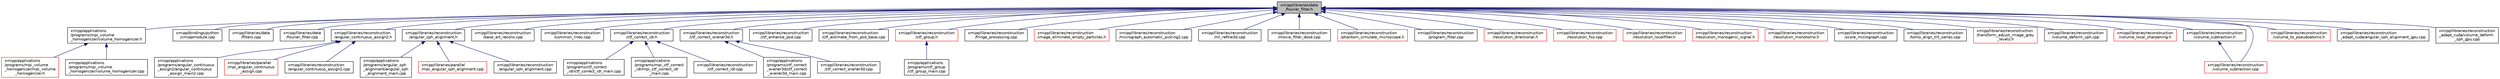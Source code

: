 digraph "xmipp/libraries/data/fourier_filter.h"
{
  edge [fontname="Helvetica",fontsize="10",labelfontname="Helvetica",labelfontsize="10"];
  node [fontname="Helvetica",fontsize="10",shape=record];
  Node87 [label="xmipp/libraries/data\l/fourier_filter.h",height=0.2,width=0.4,color="black", fillcolor="grey75", style="filled", fontcolor="black"];
  Node87 -> Node88 [dir="back",color="midnightblue",fontsize="10",style="solid",fontname="Helvetica"];
  Node88 [label="xmipp/applications\l/programs/mpi_volume\l_homogenizer/volume_homogenizer.h",height=0.2,width=0.4,color="black", fillcolor="white", style="filled",URL="$volume__homogenizer_8h.html"];
  Node88 -> Node89 [dir="back",color="midnightblue",fontsize="10",style="solid",fontname="Helvetica"];
  Node89 [label="xmipp/applications\l/programs/mpi_volume\l_homogenizer/mpi_volume\l_homogenizer.h",height=0.2,width=0.4,color="red", fillcolor="white", style="filled",URL="$mpi__volume__homogenizer_8h.html"];
  Node88 -> Node92 [dir="back",color="midnightblue",fontsize="10",style="solid",fontname="Helvetica"];
  Node92 [label="xmipp/applications\l/programs/mpi_volume\l_homogenizer/volume_homogenizer.cpp",height=0.2,width=0.4,color="black", fillcolor="white", style="filled",URL="$volume__homogenizer_8cpp.html"];
  Node87 -> Node93 [dir="back",color="midnightblue",fontsize="10",style="solid",fontname="Helvetica"];
  Node93 [label="xmipp/bindings/python\l/xmippmodule.cpp",height=0.2,width=0.4,color="black", fillcolor="white", style="filled",URL="$xmippmodule_8cpp.html"];
  Node87 -> Node94 [dir="back",color="midnightblue",fontsize="10",style="solid",fontname="Helvetica"];
  Node94 [label="xmipp/libraries/data\l/filters.cpp",height=0.2,width=0.4,color="black", fillcolor="white", style="filled",URL="$filters_8cpp.html"];
  Node87 -> Node95 [dir="back",color="midnightblue",fontsize="10",style="solid",fontname="Helvetica"];
  Node95 [label="xmipp/libraries/data\l/fourier_filter.cpp",height=0.2,width=0.4,color="black", fillcolor="white", style="filled",URL="$fourier__filter_8cpp.html"];
  Node87 -> Node96 [dir="back",color="midnightblue",fontsize="10",style="solid",fontname="Helvetica"];
  Node96 [label="xmipp/libraries/reconstruction\l/angular_continuous_assign2.h",height=0.2,width=0.4,color="black", fillcolor="white", style="filled",URL="$angular__continuous__assign2_8h.html"];
  Node96 -> Node97 [dir="back",color="midnightblue",fontsize="10",style="solid",fontname="Helvetica"];
  Node97 [label="xmipp/applications\l/programs/angular_continuous\l_assign2/angular_continuous\l_assign_main2.cpp",height=0.2,width=0.4,color="black", fillcolor="white", style="filled",URL="$angular__continuous__assign__main2_8cpp.html"];
  Node96 -> Node98 [dir="back",color="midnightblue",fontsize="10",style="solid",fontname="Helvetica"];
  Node98 [label="xmipp/libraries/parallel\l/mpi_angular_continuous\l_assign.cpp",height=0.2,width=0.4,color="red", fillcolor="white", style="filled",URL="$mpi__angular__continuous__assign_8cpp.html"];
  Node96 -> Node100 [dir="back",color="midnightblue",fontsize="10",style="solid",fontname="Helvetica"];
  Node100 [label="xmipp/libraries/reconstruction\l/angular_continuous_assign2.cpp",height=0.2,width=0.4,color="black", fillcolor="white", style="filled",URL="$angular__continuous__assign2_8cpp.html"];
  Node87 -> Node101 [dir="back",color="midnightblue",fontsize="10",style="solid",fontname="Helvetica"];
  Node101 [label="xmipp/libraries/reconstruction\l/angular_sph_alignment.h",height=0.2,width=0.4,color="black", fillcolor="white", style="filled",URL="$angular__sph__alignment_8h.html"];
  Node101 -> Node102 [dir="back",color="midnightblue",fontsize="10",style="solid",fontname="Helvetica"];
  Node102 [label="xmipp/applications\l/programs/angular_sph\l_alignment/angular_sph\l_alignment_main.cpp",height=0.2,width=0.4,color="black", fillcolor="white", style="filled",URL="$angular__sph__alignment__main_8cpp.html"];
  Node101 -> Node103 [dir="back",color="midnightblue",fontsize="10",style="solid",fontname="Helvetica"];
  Node103 [label="xmipp/libraries/parallel\l/mpi_angular_sph_alignment.cpp",height=0.2,width=0.4,color="red", fillcolor="white", style="filled",URL="$mpi__angular__sph__alignment_8cpp.html"];
  Node101 -> Node105 [dir="back",color="midnightblue",fontsize="10",style="solid",fontname="Helvetica"];
  Node105 [label="xmipp/libraries/reconstruction\l/angular_sph_alignment.cpp",height=0.2,width=0.4,color="black", fillcolor="white", style="filled",URL="$angular__sph__alignment_8cpp.html"];
  Node87 -> Node106 [dir="back",color="midnightblue",fontsize="10",style="solid",fontname="Helvetica"];
  Node106 [label="xmipp/libraries/reconstruction\l/base_art_recons.cpp",height=0.2,width=0.4,color="black", fillcolor="white", style="filled",URL="$base__art__recons_8cpp.html"];
  Node87 -> Node107 [dir="back",color="midnightblue",fontsize="10",style="solid",fontname="Helvetica"];
  Node107 [label="xmipp/libraries/reconstruction\l/common_lines.cpp",height=0.2,width=0.4,color="black", fillcolor="white", style="filled",URL="$common__lines_8cpp.html"];
  Node87 -> Node108 [dir="back",color="midnightblue",fontsize="10",style="solid",fontname="Helvetica"];
  Node108 [label="xmipp/libraries/reconstruction\l/ctf_correct_idr.h",height=0.2,width=0.4,color="black", fillcolor="white", style="filled",URL="$ctf__correct__idr_8h.html"];
  Node108 -> Node109 [dir="back",color="midnightblue",fontsize="10",style="solid",fontname="Helvetica"];
  Node109 [label="xmipp/applications\l/programs/ctf_correct\l_idr/ctf_correct_idr_main.cpp",height=0.2,width=0.4,color="black", fillcolor="white", style="filled",URL="$ctf__correct__idr__main_8cpp.html"];
  Node108 -> Node110 [dir="back",color="midnightblue",fontsize="10",style="solid",fontname="Helvetica"];
  Node110 [label="xmipp/applications\l/programs/mpi_ctf_correct\l_idr/mpi_ctf_correct_idr\l_main.cpp",height=0.2,width=0.4,color="black", fillcolor="white", style="filled",URL="$mpi__ctf__correct__idr__main_8cpp.html"];
  Node108 -> Node111 [dir="back",color="midnightblue",fontsize="10",style="solid",fontname="Helvetica"];
  Node111 [label="xmipp/libraries/reconstruction\l/ctf_correct_idr.cpp",height=0.2,width=0.4,color="black", fillcolor="white", style="filled",URL="$ctf__correct__idr_8cpp.html"];
  Node87 -> Node112 [dir="back",color="midnightblue",fontsize="10",style="solid",fontname="Helvetica"];
  Node112 [label="xmipp/libraries/reconstruction\l/ctf_correct_wiener3d.h",height=0.2,width=0.4,color="black", fillcolor="white", style="filled",URL="$ctf__correct__wiener3d_8h.html"];
  Node112 -> Node113 [dir="back",color="midnightblue",fontsize="10",style="solid",fontname="Helvetica"];
  Node113 [label="xmipp/applications\l/programs/ctf_correct\l_wiener3d/ctf_correct\l_wiener3d_main.cpp",height=0.2,width=0.4,color="black", fillcolor="white", style="filled",URL="$ctf__correct__wiener3d__main_8cpp.html"];
  Node112 -> Node114 [dir="back",color="midnightblue",fontsize="10",style="solid",fontname="Helvetica"];
  Node114 [label="xmipp/libraries/reconstruction\l/ctf_correct_wiener3d.cpp",height=0.2,width=0.4,color="black", fillcolor="white", style="filled",URL="$ctf__correct__wiener3d_8cpp.html"];
  Node87 -> Node115 [dir="back",color="midnightblue",fontsize="10",style="solid",fontname="Helvetica"];
  Node115 [label="xmipp/libraries/reconstruction\l/ctf_enhance_psd.cpp",height=0.2,width=0.4,color="black", fillcolor="white", style="filled",URL="$ctf__enhance__psd_8cpp.html"];
  Node87 -> Node116 [dir="back",color="midnightblue",fontsize="10",style="solid",fontname="Helvetica"];
  Node116 [label="xmipp/libraries/reconstruction\l/ctf_estimate_from_psd_base.cpp",height=0.2,width=0.4,color="black", fillcolor="white", style="filled",URL="$ctf__estimate__from__psd__base_8cpp.html"];
  Node87 -> Node117 [dir="back",color="midnightblue",fontsize="10",style="solid",fontname="Helvetica"];
  Node117 [label="xmipp/libraries/reconstruction\l/ctf_group.h",height=0.2,width=0.4,color="red", fillcolor="white", style="filled",URL="$ctf__group_8h.html"];
  Node117 -> Node118 [dir="back",color="midnightblue",fontsize="10",style="solid",fontname="Helvetica"];
  Node118 [label="xmipp/applications\l/programs/ctf_group\l/ctf_group_main.cpp",height=0.2,width=0.4,color="black", fillcolor="white", style="filled",URL="$ctf__group__main_8cpp.html"];
  Node87 -> Node120 [dir="back",color="midnightblue",fontsize="10",style="solid",fontname="Helvetica"];
  Node120 [label="xmipp/libraries/reconstruction\l/fringe_processing.cpp",height=0.2,width=0.4,color="black", fillcolor="white", style="filled",URL="$fringe__processing_8cpp.html"];
  Node87 -> Node121 [dir="back",color="midnightblue",fontsize="10",style="solid",fontname="Helvetica"];
  Node121 [label="xmipp/libraries/reconstruction\l/image_eliminate_empty_particles.h",height=0.2,width=0.4,color="red", fillcolor="white", style="filled",URL="$image__eliminate__empty__particles_8h.html"];
  Node87 -> Node124 [dir="back",color="midnightblue",fontsize="10",style="solid",fontname="Helvetica"];
  Node124 [label="xmipp/libraries/reconstruction\l/micrograph_automatic_picking2.cpp",height=0.2,width=0.4,color="black", fillcolor="white", style="filled",URL="$micrograph__automatic__picking2_8cpp.html"];
  Node87 -> Node125 [dir="back",color="midnightblue",fontsize="10",style="solid",fontname="Helvetica"];
  Node125 [label="xmipp/libraries/reconstruction\l/ml_refine3d.cpp",height=0.2,width=0.4,color="black", fillcolor="white", style="filled",URL="$ml__refine3d_8cpp.html"];
  Node87 -> Node126 [dir="back",color="midnightblue",fontsize="10",style="solid",fontname="Helvetica"];
  Node126 [label="xmipp/libraries/reconstruction\l/movie_filter_dose.cpp",height=0.2,width=0.4,color="black", fillcolor="white", style="filled",URL="$libraries_2reconstruction_2movie__filter__dose_8cpp.html"];
  Node87 -> Node127 [dir="back",color="midnightblue",fontsize="10",style="solid",fontname="Helvetica"];
  Node127 [label="xmipp/libraries/reconstruction\l/phantom_simulate_microscope.h",height=0.2,width=0.4,color="red", fillcolor="white", style="filled",URL="$phantom__simulate__microscope_8h.html"];
  Node87 -> Node130 [dir="back",color="midnightblue",fontsize="10",style="solid",fontname="Helvetica"];
  Node130 [label="xmipp/libraries/reconstruction\l/program_filter.cpp",height=0.2,width=0.4,color="black", fillcolor="white", style="filled",URL="$program__filter_8cpp.html"];
  Node87 -> Node131 [dir="back",color="midnightblue",fontsize="10",style="solid",fontname="Helvetica"];
  Node131 [label="xmipp/libraries/reconstruction\l/resolution_directional.h",height=0.2,width=0.4,color="red", fillcolor="white", style="filled",URL="$resolution__directional_8h.html"];
  Node87 -> Node134 [dir="back",color="midnightblue",fontsize="10",style="solid",fontname="Helvetica"];
  Node134 [label="xmipp/libraries/reconstruction\l/resolution_fso.cpp",height=0.2,width=0.4,color="red", fillcolor="white", style="filled",URL="$libraries_2reconstruction_2resolution__fso_8cpp.html"];
  Node87 -> Node136 [dir="back",color="midnightblue",fontsize="10",style="solid",fontname="Helvetica"];
  Node136 [label="xmipp/libraries/reconstruction\l/resolution_localfilter.h",height=0.2,width=0.4,color="red", fillcolor="white", style="filled",URL="$resolution__localfilter_8h.html"];
  Node87 -> Node139 [dir="back",color="midnightblue",fontsize="10",style="solid",fontname="Helvetica"];
  Node139 [label="xmipp/libraries/reconstruction\l/resolution_monogenic_signal.h",height=0.2,width=0.4,color="red", fillcolor="white", style="filled",URL="$resolution__monogenic__signal_8h.html"];
  Node87 -> Node142 [dir="back",color="midnightblue",fontsize="10",style="solid",fontname="Helvetica"];
  Node142 [label="xmipp/libraries/reconstruction\l/resolution_monotomo.h",height=0.2,width=0.4,color="red", fillcolor="white", style="filled",URL="$resolution__monotomo_8h.html"];
  Node87 -> Node145 [dir="back",color="midnightblue",fontsize="10",style="solid",fontname="Helvetica"];
  Node145 [label="xmipp/libraries/reconstruction\l/score_micrograph.cpp",height=0.2,width=0.4,color="black", fillcolor="white", style="filled",URL="$score__micrograph_8cpp.html"];
  Node87 -> Node146 [dir="back",color="midnightblue",fontsize="10",style="solid",fontname="Helvetica"];
  Node146 [label="xmipp/libraries/reconstruction\l/tomo_align_tilt_series.cpp",height=0.2,width=0.4,color="black", fillcolor="white", style="filled",URL="$tomo__align__tilt__series_8cpp.html"];
  Node87 -> Node147 [dir="back",color="midnightblue",fontsize="10",style="solid",fontname="Helvetica"];
  Node147 [label="xmipp/libraries/reconstruction\l/transform_adjust_image_grey\l_levels.h",height=0.2,width=0.4,color="red", fillcolor="white", style="filled",URL="$transform__adjust__image__grey__levels_8h.html"];
  Node87 -> Node152 [dir="back",color="midnightblue",fontsize="10",style="solid",fontname="Helvetica"];
  Node152 [label="xmipp/libraries/reconstruction\l/volume_deform_sph.cpp",height=0.2,width=0.4,color="black", fillcolor="white", style="filled",URL="$volume__deform__sph_8cpp.html"];
  Node87 -> Node153 [dir="back",color="midnightblue",fontsize="10",style="solid",fontname="Helvetica"];
  Node153 [label="xmipp/libraries/reconstruction\l/volume_local_sharpening.h",height=0.2,width=0.4,color="red", fillcolor="white", style="filled",URL="$volume__local__sharpening_8h.html"];
  Node87 -> Node156 [dir="back",color="midnightblue",fontsize="10",style="solid",fontname="Helvetica"];
  Node156 [label="xmipp/libraries/reconstruction\l/volume_subtraction.h",height=0.2,width=0.4,color="black", fillcolor="white", style="filled",URL="$volume__subtraction_8h.html"];
  Node156 -> Node157 [dir="back",color="midnightblue",fontsize="10",style="solid",fontname="Helvetica"];
  Node157 [label="xmipp/libraries/reconstruction\l/volume_subtraction.cpp",height=0.2,width=0.4,color="red", fillcolor="white", style="filled",URL="$volume__subtraction_8cpp.html"];
  Node87 -> Node157 [dir="back",color="midnightblue",fontsize="10",style="solid",fontname="Helvetica"];
  Node87 -> Node161 [dir="back",color="midnightblue",fontsize="10",style="solid",fontname="Helvetica"];
  Node161 [label="xmipp/libraries/reconstruction\l/volume_to_pseudoatoms.h",height=0.2,width=0.4,color="red", fillcolor="white", style="filled",URL="$volume__to__pseudoatoms_8h.html"];
  Node87 -> Node164 [dir="back",color="midnightblue",fontsize="10",style="solid",fontname="Helvetica"];
  Node164 [label="xmipp/libraries/reconstruction\l_adapt_cuda/angular_sph_alignment_gpu.cpp",height=0.2,width=0.4,color="black", fillcolor="white", style="filled",URL="$angular__sph__alignment__gpu_8cpp.html"];
  Node87 -> Node165 [dir="back",color="midnightblue",fontsize="10",style="solid",fontname="Helvetica"];
  Node165 [label="xmipp/libraries/reconstruction\l_adapt_cuda/volume_deform\l_sph_gpu.cpp",height=0.2,width=0.4,color="black", fillcolor="white", style="filled",URL="$volume__deform__sph__gpu_8cpp.html"];
}
